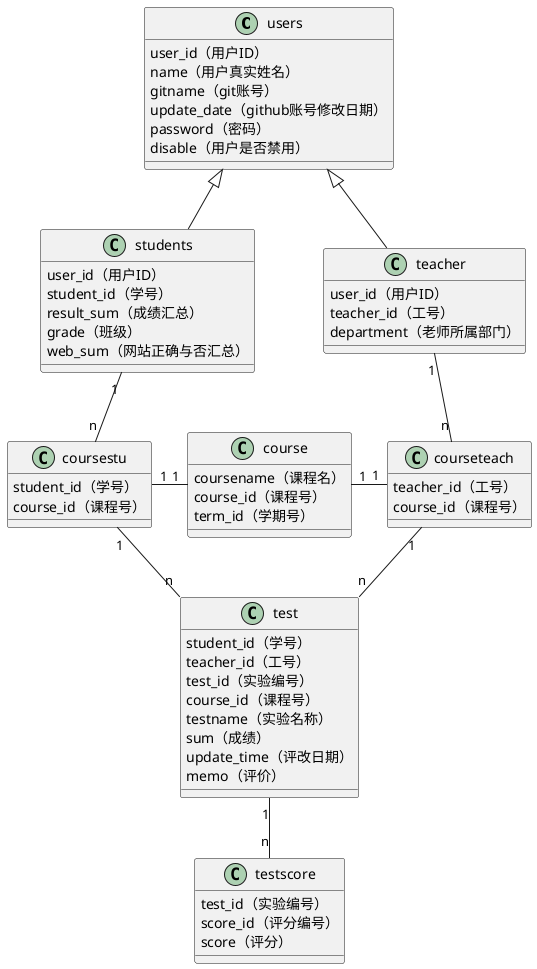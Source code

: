 @startuml
users<|--students
users<|--teacher
students"1"--"n"coursestu
coursestu"1"-"1"course
coursestu"1"--"n"test

teacher"1"--"n"courseteach
course"1"-"1"courseteach
courseteach"1"--"n"test
test"1"--"n"testscore
class students{
   user_id（用户ID）
 student_id（学号）
 result_sum（成绩汇总）
 grade（班级）
 web_sum（网站正确与否汇总）
}


class teacher{
user_id（用户ID）
teacher_id（工号）
department（老师所属部门）

}

class courseteach{

   teacher_id（工号）
   course_id（课程号）
}

class coursestu{
   student_id（学号）
  course_id（课程号）

}
class course{
  coursename（课程名）
   course_id（课程号）
     term_id（学期号）
}


class test{
   student_id（学号）
   teacher_id（工号）
   test_id（实验编号）
   course_id（课程号）
   testname（实验名称）
   sum（成绩）
    update_time（评改日期）
       memo（评价）

}
class testscore{
     test_id（实验编号）
     score_id（评分编号）
     score（评分）

}
class users{
user_id（用户ID）
name（用户真实姓名）
gitname（git账号）
update_date（github账号修改日期）
password（密码）
disable（用户是否禁用）
}
@enduml